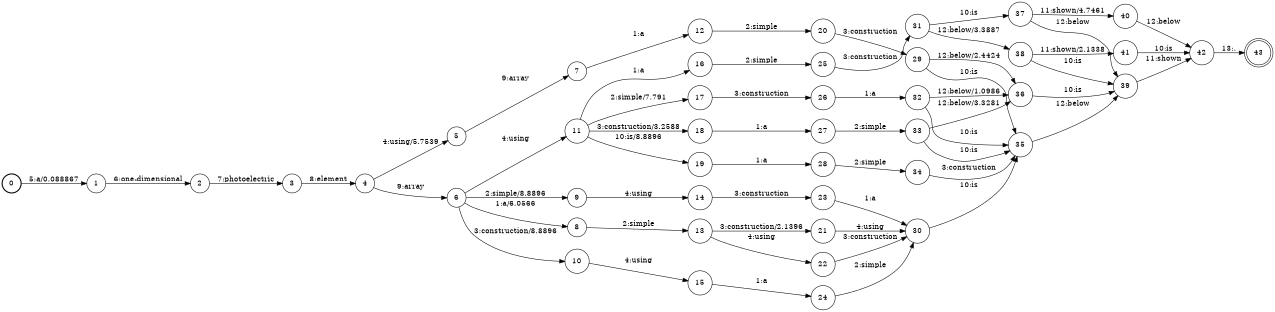 digraph FST {
rankdir = LR;
size = "8.5,11";
label = "";
center = 1;
orientation = Portrait;
ranksep = "0.4";
nodesep = "0.25";
0 [label = "0", shape = circle, style = bold, fontsize = 14]
	0 -> 1 [label = "5:a/0.088867", fontsize = 14];
1 [label = "1", shape = circle, style = solid, fontsize = 14]
	1 -> 2 [label = "6:one-dimensional", fontsize = 14];
2 [label = "2", shape = circle, style = solid, fontsize = 14]
	2 -> 3 [label = "7:photoelectric", fontsize = 14];
3 [label = "3", shape = circle, style = solid, fontsize = 14]
	3 -> 4 [label = "8:element", fontsize = 14];
4 [label = "4", shape = circle, style = solid, fontsize = 14]
	4 -> 5 [label = "4:using/5.7539", fontsize = 14];
	4 -> 6 [label = "9:array", fontsize = 14];
5 [label = "5", shape = circle, style = solid, fontsize = 14]
	5 -> 7 [label = "9:array", fontsize = 14];
6 [label = "6", shape = circle, style = solid, fontsize = 14]
	6 -> 9 [label = "2:simple/8.8896", fontsize = 14];
	6 -> 10 [label = "3:construction/8.8896", fontsize = 14];
	6 -> 11 [label = "4:using", fontsize = 14];
	6 -> 8 [label = "1:a/6.0566", fontsize = 14];
7 [label = "7", shape = circle, style = solid, fontsize = 14]
	7 -> 12 [label = "1:a", fontsize = 14];
8 [label = "8", shape = circle, style = solid, fontsize = 14]
	8 -> 13 [label = "2:simple", fontsize = 14];
9 [label = "9", shape = circle, style = solid, fontsize = 14]
	9 -> 14 [label = "4:using", fontsize = 14];
10 [label = "10", shape = circle, style = solid, fontsize = 14]
	10 -> 15 [label = "4:using", fontsize = 14];
11 [label = "11", shape = circle, style = solid, fontsize = 14]
	11 -> 17 [label = "2:simple/7.791", fontsize = 14];
	11 -> 18 [label = "3:construction/3.2588", fontsize = 14];
	11 -> 16 [label = "1:a", fontsize = 14];
	11 -> 19 [label = "10:is/8.8896", fontsize = 14];
12 [label = "12", shape = circle, style = solid, fontsize = 14]
	12 -> 20 [label = "2:simple", fontsize = 14];
13 [label = "13", shape = circle, style = solid, fontsize = 14]
	13 -> 21 [label = "3:construction/2.1396", fontsize = 14];
	13 -> 22 [label = "4:using", fontsize = 14];
14 [label = "14", shape = circle, style = solid, fontsize = 14]
	14 -> 23 [label = "3:construction", fontsize = 14];
15 [label = "15", shape = circle, style = solid, fontsize = 14]
	15 -> 24 [label = "1:a", fontsize = 14];
16 [label = "16", shape = circle, style = solid, fontsize = 14]
	16 -> 25 [label = "2:simple", fontsize = 14];
17 [label = "17", shape = circle, style = solid, fontsize = 14]
	17 -> 26 [label = "3:construction", fontsize = 14];
18 [label = "18", shape = circle, style = solid, fontsize = 14]
	18 -> 27 [label = "1:a", fontsize = 14];
19 [label = "19", shape = circle, style = solid, fontsize = 14]
	19 -> 28 [label = "1:a", fontsize = 14];
20 [label = "20", shape = circle, style = solid, fontsize = 14]
	20 -> 29 [label = "3:construction", fontsize = 14];
21 [label = "21", shape = circle, style = solid, fontsize = 14]
	21 -> 30 [label = "4:using", fontsize = 14];
22 [label = "22", shape = circle, style = solid, fontsize = 14]
	22 -> 30 [label = "3:construction", fontsize = 14];
23 [label = "23", shape = circle, style = solid, fontsize = 14]
	23 -> 30 [label = "1:a", fontsize = 14];
24 [label = "24", shape = circle, style = solid, fontsize = 14]
	24 -> 30 [label = "2:simple", fontsize = 14];
25 [label = "25", shape = circle, style = solid, fontsize = 14]
	25 -> 31 [label = "3:construction", fontsize = 14];
26 [label = "26", shape = circle, style = solid, fontsize = 14]
	26 -> 32 [label = "1:a", fontsize = 14];
27 [label = "27", shape = circle, style = solid, fontsize = 14]
	27 -> 33 [label = "2:simple", fontsize = 14];
28 [label = "28", shape = circle, style = solid, fontsize = 14]
	28 -> 34 [label = "2:simple", fontsize = 14];
29 [label = "29", shape = circle, style = solid, fontsize = 14]
	29 -> 35 [label = "10:is", fontsize = 14];
	29 -> 36 [label = "12:below/2.4424", fontsize = 14];
30 [label = "30", shape = circle, style = solid, fontsize = 14]
	30 -> 35 [label = "10:is", fontsize = 14];
31 [label = "31", shape = circle, style = solid, fontsize = 14]
	31 -> 37 [label = "10:is", fontsize = 14];
	31 -> 38 [label = "12:below/3.3887", fontsize = 14];
32 [label = "32", shape = circle, style = solid, fontsize = 14]
	32 -> 35 [label = "10:is", fontsize = 14];
	32 -> 36 [label = "12:below/1.0986", fontsize = 14];
33 [label = "33", shape = circle, style = solid, fontsize = 14]
	33 -> 35 [label = "10:is", fontsize = 14];
	33 -> 36 [label = "12:below/3.3281", fontsize = 14];
34 [label = "34", shape = circle, style = solid, fontsize = 14]
	34 -> 35 [label = "3:construction", fontsize = 14];
35 [label = "35", shape = circle, style = solid, fontsize = 14]
	35 -> 39 [label = "12:below", fontsize = 14];
36 [label = "36", shape = circle, style = solid, fontsize = 14]
	36 -> 39 [label = "10:is", fontsize = 14];
37 [label = "37", shape = circle, style = solid, fontsize = 14]
	37 -> 40 [label = "11:shown/4.7461", fontsize = 14];
	37 -> 39 [label = "12:below", fontsize = 14];
38 [label = "38", shape = circle, style = solid, fontsize = 14]
	38 -> 39 [label = "10:is", fontsize = 14];
	38 -> 41 [label = "11:shown/2.1338", fontsize = 14];
39 [label = "39", shape = circle, style = solid, fontsize = 14]
	39 -> 42 [label = "11:shown", fontsize = 14];
40 [label = "40", shape = circle, style = solid, fontsize = 14]
	40 -> 42 [label = "12:below", fontsize = 14];
41 [label = "41", shape = circle, style = solid, fontsize = 14]
	41 -> 42 [label = "10:is", fontsize = 14];
42 [label = "42", shape = circle, style = solid, fontsize = 14]
	42 -> 43 [label = "13:.", fontsize = 14];
43 [label = "43", shape = doublecircle, style = solid, fontsize = 14]
}
